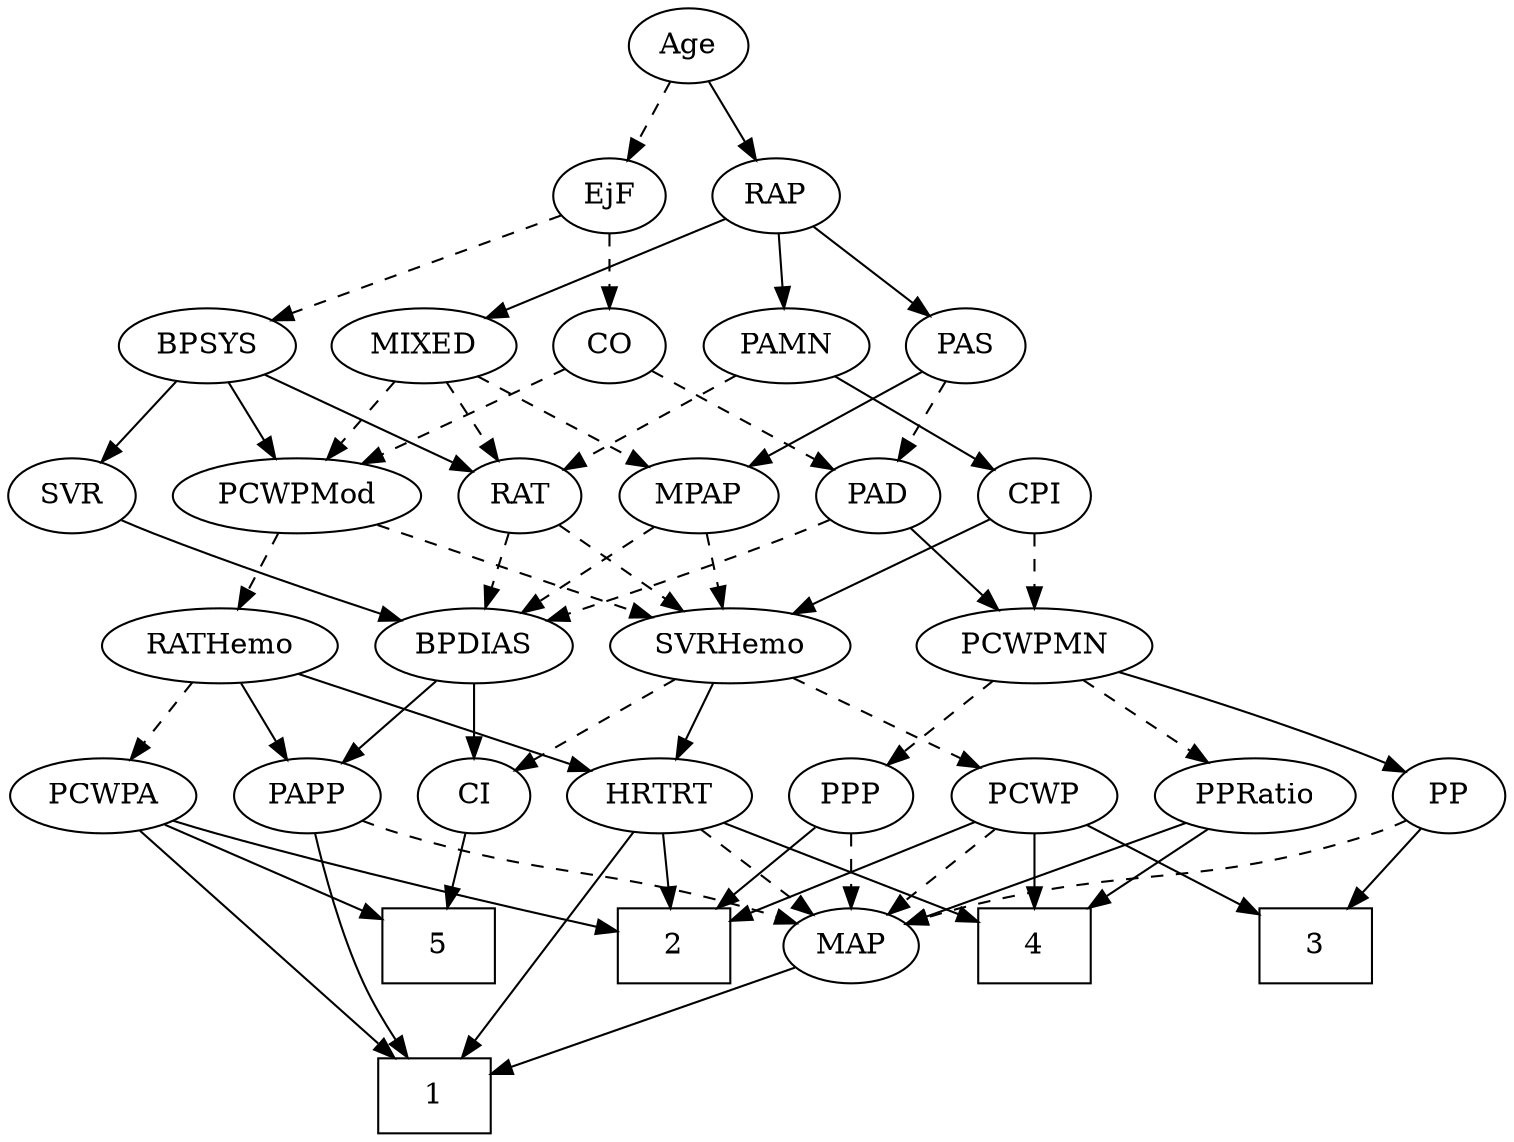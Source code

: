 strict digraph {
	graph [bb="0,0,664.6,540"];
	node [label="\N"];
	1	[height=0.5,
		pos="190.6,18",
		shape=box,
		width=0.75];
	2	[height=0.5,
		pos="302.6,90",
		shape=box,
		width=0.75];
	3	[height=0.5,
		pos="584.6,90",
		shape=box,
		width=0.75];
	4	[height=0.5,
		pos="459.6,90",
		shape=box,
		width=0.75];
	5	[height=0.5,
		pos="188.6,90",
		shape=box,
		width=0.75];
	Age	[height=0.5,
		pos="302.6,522",
		width=0.75];
	EjF	[height=0.5,
		pos="266.6,450",
		width=0.75];
	Age -> EjF	[pos="e,274.9,467.15 294.25,504.76 289.88,496.28 284.45,485.71 279.55,476.2",
		style=dashed];
	RAP	[height=0.5,
		pos="343.6,450",
		width=0.77632];
	Age -> RAP	[pos="e,334.14,467.15 312.11,504.76 317.13,496.19 323.39,485.49 329.01,475.9",
		style=solid];
	BPSYS	[height=0.5,
		pos="85.596,378",
		width=1.0471];
	EjF -> BPSYS	[pos="e,113.98,389.98 243.67,440.13 213.5,428.47 160.05,407.79 123.74,393.75",
		style=dashed];
	CO	[height=0.5,
		pos="266.6,378",
		width=0.75];
	EjF -> CO	[pos="e,266.6,396.1 266.6,431.7 266.6,423.98 266.6,414.71 266.6,406.11",
		style=dashed];
	MIXED	[height=0.5,
		pos="181.6,378",
		width=1.1193];
	RAP -> MIXED	[pos="e,209.64,391.12 321.07,439.27 294.68,427.86 250.54,408.79 218.99,395.16",
		style=solid];
	PAS	[height=0.5,
		pos="428.6,378",
		width=0.75];
	RAP -> PAS	[pos="e,412.13,392.56 360.39,435.17 372.93,424.85 390.25,410.58 404.29,399.01",
		style=solid];
	PAMN	[height=0.5,
		pos="347.6,378",
		width=1.011];
	RAP -> PAMN	[pos="e,346.62,396.1 344.59,431.7 345.03,423.98 345.56,414.71 346.05,406.11",
		style=solid];
	MPAP	[height=0.5,
		pos="304.6,306",
		width=0.97491];
	MIXED -> MPAP	[pos="e,281.9,319.92 205.6,363.34 224.85,352.38 252.01,336.93 273.02,324.97",
		style=dashed];
	RAT	[height=0.5,
		pos="224.6,306",
		width=0.75827];
	MIXED -> RAT	[pos="e,214.78,322.99 191.79,360.41 197.06,351.83 203.59,341.19 209.44,331.67",
		style=dashed];
	PCWPMod	[height=0.5,
		pos="127.6,306",
		width=1.4443];
	MIXED -> PCWPMod	[pos="e,140.43,323.63 169.07,360.76 162.42,352.14 154.11,341.36 146.67,331.73",
		style=dashed];
	SVRHemo	[height=0.5,
		pos="319.6,234",
		width=1.3902];
	MPAP -> SVRHemo	[pos="e,315.89,252.28 308.23,288.05 309.9,280.26 311.92,270.82 313.79,262.08",
		style=dashed];
	BPDIAS	[height=0.5,
		pos="209.6,234",
		width=1.1735];
	MPAP -> BPDIAS	[pos="e,229.78,249.87 285.37,290.83 271.74,280.79 253.22,267.15 237.9,255.86",
		style=dashed];
	BPSYS -> RAT	[pos="e,203.25,317.75 110.77,364.32 134.22,352.52 169.22,334.89 194.21,322.3",
		style=solid];
	SVR	[height=0.5,
		pos="29.596,306",
		width=0.77632];
	BPSYS -> SVR	[pos="e,42.129,322.67 72.608,360.76 65.439,351.8 56.406,340.51 48.471,330.59",
		style=solid];
	BPSYS -> PCWPMod	[pos="e,117.42,323.96 95.55,360.41 100.5,352.16 106.59,342.01 112.13,332.78",
		style=solid];
	PAD	[height=0.5,
		pos="386.6,306",
		width=0.79437];
	PCWPMN	[height=0.5,
		pos="460.6,234",
		width=1.3902];
	PAD -> PCWPMN	[pos="e,443.74,250.95 401.93,290.5 411.84,281.13 424.94,268.73 436.25,258.03",
		style=solid];
	PAD -> BPDIAS	[pos="e,240.71,246.29 364.18,294.72 359.08,292.45 353.67,290.1 348.6,288 315.72,274.39 277.98,260.08 250.13,249.77",
		style=dashed];
	CO -> PAD	[pos="e,366.35,318.81 286.41,365.44 305.75,354.16 335.4,336.87 357.43,324.02",
		style=dashed];
	CO -> PCWPMod	[pos="e,155.77,321.19 245.79,366.52 224.47,355.79 190.88,338.87 164.95,325.81",
		style=dashed];
	PAS -> MPAP	[pos="e,327.42,319.88 408.67,365.75 389.18,354.75 359.17,337.81 336.38,324.94",
		style=solid];
	PAS -> PAD	[pos="e,396.38,323.31 419.07,361.12 413.93,352.56 407.47,341.8 401.68,332.13",
		style=dashed];
	CPI	[height=0.5,
		pos="460.6,306",
		width=0.75];
	PAMN -> CPI	[pos="e,441.51,318.83 369.38,363.5 387.43,352.32 413.2,336.36 432.74,324.25",
		style=solid];
	PAMN -> RAT	[pos="e,244.78,318.48 324.46,363.83 304.37,352.4 275.17,335.78 253.54,323.47",
		style=dashed];
	RATHemo	[height=0.5,
		pos="99.596,234",
		width=1.3721];
	PCWPA	[height=0.5,
		pos="41.596,162",
		width=1.1555];
	RATHemo -> PCWPA	[pos="e,55.243,179.47 85.851,216.41 78.628,207.69 69.64,196.85 61.654,187.21",
		style=dashed];
	PAPP	[height=0.5,
		pos="132.6,162",
		width=0.88464];
	RATHemo -> PAPP	[pos="e,124.68,179.79 107.58,216.05 111.39,207.97 116.04,198.12 120.29,189.11",
		style=solid];
	HRTRT	[height=0.5,
		pos="294.6,162",
		width=1.1013];
	RATHemo -> HRTRT	[pos="e,264.53,173.79 133.56,220.81 167.38,208.67 219.24,190.05 254.93,177.24",
		style=solid];
	CPI -> PCWPMN	[pos="e,460.6,252.1 460.6,287.7 460.6,279.98 460.6,270.71 460.6,262.11",
		style=dashed];
	CPI -> SVRHemo	[pos="e,347.67,248.94 439.49,294.52 417.63,283.67 383.06,266.5 356.64,253.39",
		style=solid];
	RAT -> SVRHemo	[pos="e,298.49,250.55 242.47,291.83 255.89,281.94 274.57,268.18 290.18,256.67",
		style=dashed];
	RAT -> BPDIAS	[pos="e,213.3,252.28 220.97,288.05 219.3,280.26 217.27,270.82 215.4,262.08",
		style=dashed];
	SVR -> BPDIAS	[pos="e,177.81,246 51.388,294.66 56.356,292.39 61.633,290.06 66.596,288 100.4,273.99 139.38,259.66 168.1,249.44",
		style=solid];
	PCWPMod -> RATHemo	[pos="e,106.51,252.28 120.82,288.05 117.67,280.18 113.84,270.62 110.31,261.79",
		style=dashed];
	PCWPMod -> SVRHemo	[pos="e,285.73,247.35 162.37,292.32 194.23,280.71 241.55,263.45 275.95,250.91",
		style=dashed];
	PCWPA -> 1	[pos="e,172.62,36.133 58.111,145.26 84.095,120.5 134.71,72.262 165.3,43.108",
		style=solid];
	PCWPA -> 2	[pos="e,275.43,97.076 72.677,149.99 78.913,147.91 85.441,145.82 91.596,144 152,126.18 223.24,109.09 265.57,99.335",
		style=solid];
	PCWPA -> 5	[pos="e,161.56,103.88 68.558,148.16 92.107,136.95 126.48,120.58 152.42,108.23",
		style=solid];
	PP	[height=0.5,
		pos="637.6,162",
		width=0.75];
	PCWPMN -> PP	[pos="e,616.41,173.36 495.1,220.92 523.83,210.65 565.71,195.19 601.6,180 603.41,179.23 605.27,178.42 607.13,177.6",
		style=solid];
	PPP	[height=0.5,
		pos="379.6,162",
		width=0.75];
	PCWPMN -> PPP	[pos="e,395.44,176.7 442.22,217.12 430.65,207.12 415.62,194.13 403.18,183.38",
		style=dashed];
	PPRatio	[height=0.5,
		pos="552.6,162",
		width=1.1013];
	PCWPMN -> PPRatio	[pos="e,533.18,177.77 481.01,217.46 494.02,207.57 511.04,194.62 525.21,183.83",
		style=dashed];
	PCWP	[height=0.5,
		pos="459.6,162",
		width=0.97491];
	SVRHemo -> PCWP	[pos="e,435.39,175.11 347.59,219 370.27,207.66 402.3,191.65 426.29,179.65",
		style=dashed];
	CI	[height=0.5,
		pos="209.6,162",
		width=0.75];
	SVRHemo -> CI	[pos="e,228.41,174.97 296,217.98 278.8,207.04 255.43,192.17 237.33,180.65",
		style=dashed];
	SVRHemo -> HRTRT	[pos="e,300.77,180.28 313.54,216.05 310.73,208.18 307.32,198.62 304.17,189.79",
		style=solid];
	BPDIAS -> CI	[pos="e,209.6,180.1 209.6,215.7 209.6,207.98 209.6,198.71 209.6,190.11",
		style=solid];
	BPDIAS -> PAPP	[pos="e,148.85,177.77 192.51,217.46 181.92,207.84 168.17,195.34 156.52,184.75",
		style=solid];
	MAP	[height=0.5,
		pos="379.6,90",
		width=0.84854];
	MAP -> 1	[pos="e,217.75,28.275 355.39,78.734 349.89,76.465 344.06,74.109 338.6,72 300.97,57.471 257.46,42.053 227.4,31.615",
		style=solid];
	PP -> 3	[pos="e,597.82,108.46 625.83,145.46 619.42,136.99 611.31,126.29 603.99,116.61",
		style=solid];
	PP -> MAP	[pos="e,404.01,101.28 617.01,150.24 612.05,147.94 606.71,145.7 601.6,144 524.99,118.58 501.07,130.63 423.6,108 420.27,107.03 416.85,105.92 \
413.44,104.73",
		style=dashed];
	PPP -> 2	[pos="e,321.42,108.11 364.01,146.83 354.02,137.75 340.78,125.71 329.15,115.14",
		style=solid];
	PPP -> MAP	[pos="e,379.6,108.1 379.6,143.7 379.6,135.98 379.6,126.71 379.6,118.11",
		style=dashed];
	PPRatio -> 4	[pos="e,482.24,108.04 532.87,146.15 520.6,136.92 504.55,124.83 490.6,114.33",
		style=solid];
	PPRatio -> MAP	[pos="e,404.01,100.88 524.03,149.44 493.68,137.16 445.71,117.75 413.47,104.71",
		style=solid];
	PCWP -> 2	[pos="e,329.65,103.49 433.8,149.74 409.46,139.08 371.99,122.59 339.6,108 339.39,107.91 339.19,107.82 338.99,107.73",
		style=solid];
	PCWP -> 3	[pos="e,557.46,106.19 482.52,148.16 501.02,137.8 527.39,123.04 548.68,111.11",
		style=solid];
	PCWP -> 4	[pos="e,459.6,108.1 459.6,143.7 459.6,135.98 459.6,126.71 459.6,118.11",
		style=solid];
	PCWP -> MAP	[pos="e,395.99,105.35 442.63,146.15 431.34,136.28 416.34,123.15 403.81,112.19",
		style=dashed];
	CI -> 5	[pos="e,193.78,108.28 204.51,144.05 202.17,136.26 199.34,126.82 196.72,118.08",
		style=solid];
	PAPP -> 1	[pos="e,175.67,36.051 134.37,143.96 136.75,125.56 141.97,95.699 152.6,72 156.97,62.237 163.3,52.46 169.53,44.01",
		style=solid];
	PAPP -> MAP	[pos="e,356.01,101.62 157.05,150.03 162.43,147.85 168.16,145.71 173.6,144 245.21,121.54 266.98,130.46 338.6,108 341.19,107.18 343.86,106.27 \
346.52,105.3",
		style=dashed];
	HRTRT -> 1	[pos="e,203.36,36.425 282.67,144.71 264.78,120.28 230.83,73.934 209.53,44.853",
		style=solid];
	HRTRT -> 2	[pos="e,300.64,108.1 296.57,143.7 297.46,135.98 298.51,126.71 299.5,118.11",
		style=solid];
	HRTRT -> 4	[pos="e,432.49,102.53 322.9,149.01 348.23,138.27 386.4,122.09 419.6,108 420.77,107.5 421.96,107 423.16,106.49",
		style=solid];
	HRTRT -> MAP	[pos="e,362.63,104.97 313.04,145.81 325.25,135.75 341.41,122.44 354.75,111.46",
		style=dashed];
}
